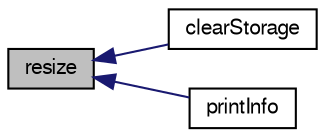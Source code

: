 digraph "resize"
{
  bgcolor="transparent";
  edge [fontname="FreeSans",fontsize="10",labelfontname="FreeSans",labelfontsize="10"];
  node [fontname="FreeSans",fontsize="10",shape=record];
  rankdir="LR";
  Node326 [label="resize",height=0.2,width=0.4,color="black", fillcolor="grey75", style="filled", fontcolor="black"];
  Node326 -> Node327 [dir="back",color="midnightblue",fontsize="10",style="solid",fontname="FreeSans"];
  Node327 [label="clearStorage",height=0.2,width=0.4,color="black",URL="$a25738.html#a77e7fd5aa3adf14be9cbcd6e670f7843",tooltip="Clear the table entries and the table itself. "];
  Node326 -> Node328 [dir="back",color="midnightblue",fontsize="10",style="solid",fontname="FreeSans"];
  Node328 [label="printInfo",height=0.2,width=0.4,color="black",URL="$a25738.html#a4630bfbe0bfbb22452195c1644979442",tooltip="Print information. "];
}
